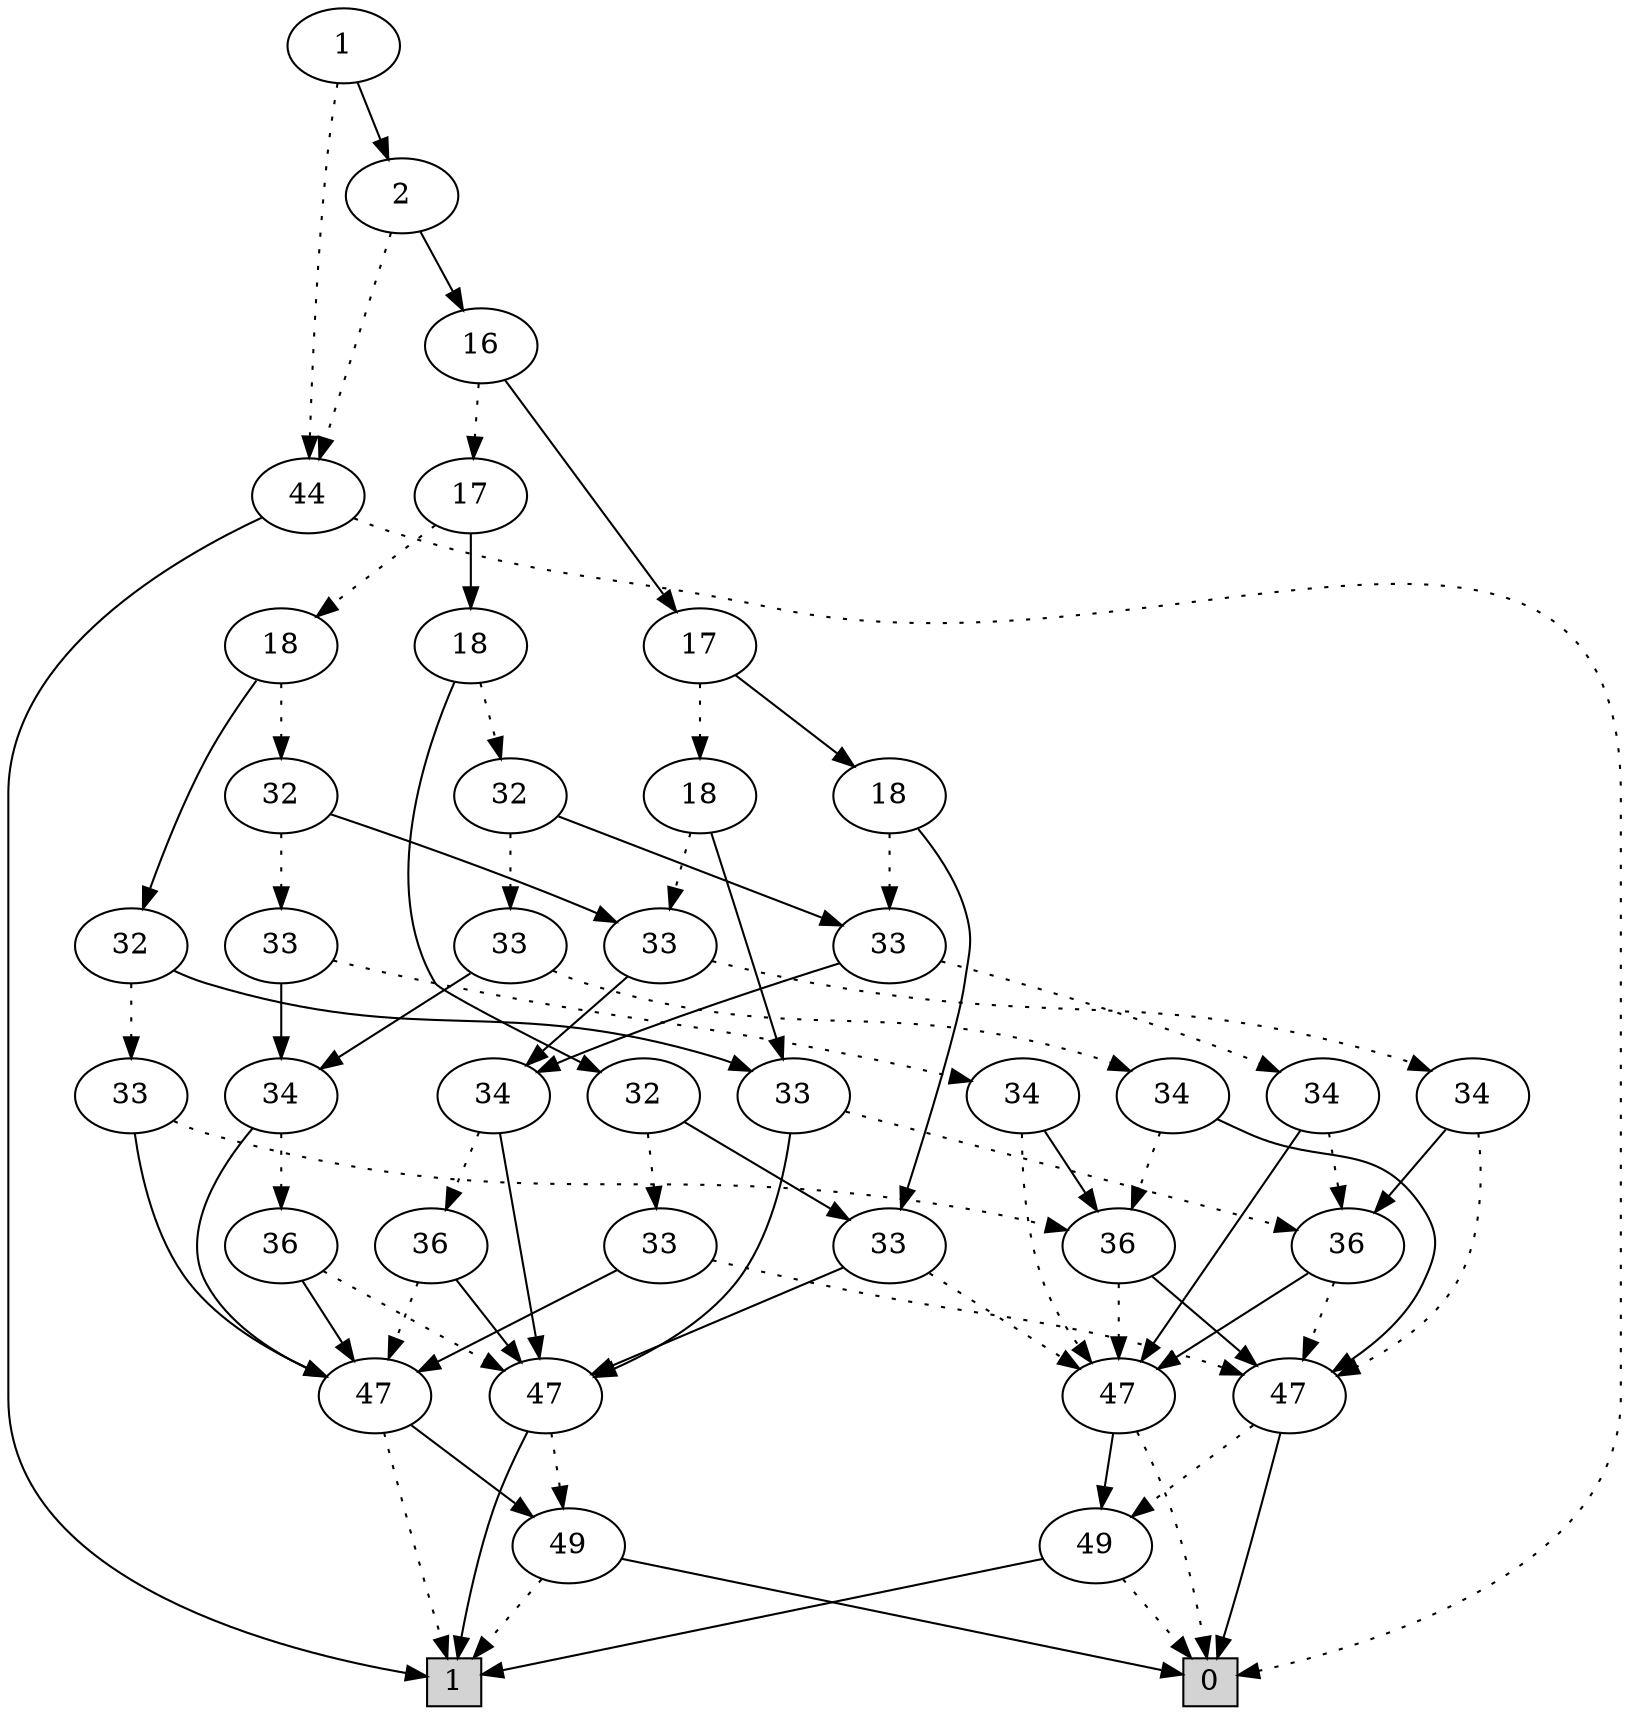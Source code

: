 digraph G {
0 [shape=box, label="0", style=filled, shape=box, height=0.3, width=0.3];
1 [shape=box, label="1", style=filled, shape=box, height=0.3, width=0.3];
42365 [label="1"];
42365 -> 90 [style=dotted];
42365 -> 42364 [style=filled];
90 [label="44"];
90 -> 0 [style=dotted];
90 -> 1 [style=filled];
42364 [label="2"];
42364 -> 90 [style=dotted];
42364 -> 32084 [style=filled];
32084 [label="16"];
32084 -> 32080 [style=dotted];
32084 -> 32083 [style=filled];
32080 [label="17"];
32080 -> 32070 [style=dotted];
32080 -> 32079 [style=filled];
32070 [label="18"];
32070 -> 32066 [style=dotted];
32070 -> 32069 [style=filled];
32066 [label="32"];
32066 -> 32061 [style=dotted];
32066 -> 32065 [style=filled];
32061 [label="33"];
32061 -> 32059 [style=dotted];
32061 -> 32060 [style=filled];
32059 [label="34"];
32059 -> 574 [style=dotted];
32059 -> 32058 [style=filled];
574 [label="47"];
574 -> 0 [style=dotted];
574 -> 100 [style=filled];
100 [label="49"];
100 -> 0 [style=dotted];
100 -> 1 [style=filled];
32058 [label="36"];
32058 -> 574 [style=dotted];
32058 -> 582 [style=filled];
582 [label="47"];
582 -> 100 [style=dotted];
582 -> 0 [style=filled];
32060 [label="34"];
32060 -> 32044 [style=dotted];
32060 -> 576 [style=filled];
32044 [label="36"];
32044 -> 588 [style=dotted];
32044 -> 576 [style=filled];
588 [label="47"];
588 -> 101 [style=dotted];
588 -> 1 [style=filled];
101 [label="49"];
101 -> 1 [style=dotted];
101 -> 0 [style=filled];
576 [label="47"];
576 -> 1 [style=dotted];
576 -> 101 [style=filled];
32065 [label="33"];
32065 -> 32063 [style=dotted];
32065 -> 32064 [style=filled];
32063 [label="34"];
32063 -> 582 [style=dotted];
32063 -> 32062 [style=filled];
32062 [label="36"];
32062 -> 582 [style=dotted];
32062 -> 574 [style=filled];
32064 [label="34"];
32064 -> 32052 [style=dotted];
32064 -> 588 [style=filled];
32052 [label="36"];
32052 -> 576 [style=dotted];
32052 -> 588 [style=filled];
32069 [label="32"];
32069 -> 32067 [style=dotted];
32069 -> 32068 [style=filled];
32067 [label="33"];
32067 -> 32058 [style=dotted];
32067 -> 576 [style=filled];
32068 [label="33"];
32068 -> 32062 [style=dotted];
32068 -> 588 [style=filled];
32079 [label="18"];
32079 -> 32075 [style=dotted];
32079 -> 32078 [style=filled];
32075 [label="32"];
32075 -> 32072 [style=dotted];
32075 -> 32074 [style=filled];
32072 [label="33"];
32072 -> 32071 [style=dotted];
32072 -> 32060 [style=filled];
32071 [label="34"];
32071 -> 32058 [style=dotted];
32071 -> 582 [style=filled];
32074 [label="33"];
32074 -> 32073 [style=dotted];
32074 -> 32064 [style=filled];
32073 [label="34"];
32073 -> 32062 [style=dotted];
32073 -> 574 [style=filled];
32078 [label="32"];
32078 -> 32076 [style=dotted];
32078 -> 32077 [style=filled];
32076 [label="33"];
32076 -> 582 [style=dotted];
32076 -> 576 [style=filled];
32077 [label="33"];
32077 -> 574 [style=dotted];
32077 -> 588 [style=filled];
32083 [label="17"];
32083 -> 32081 [style=dotted];
32083 -> 32082 [style=filled];
32081 [label="18"];
32081 -> 32065 [style=dotted];
32081 -> 32068 [style=filled];
32082 [label="18"];
32082 -> 32074 [style=dotted];
32082 -> 32077 [style=filled];
}
